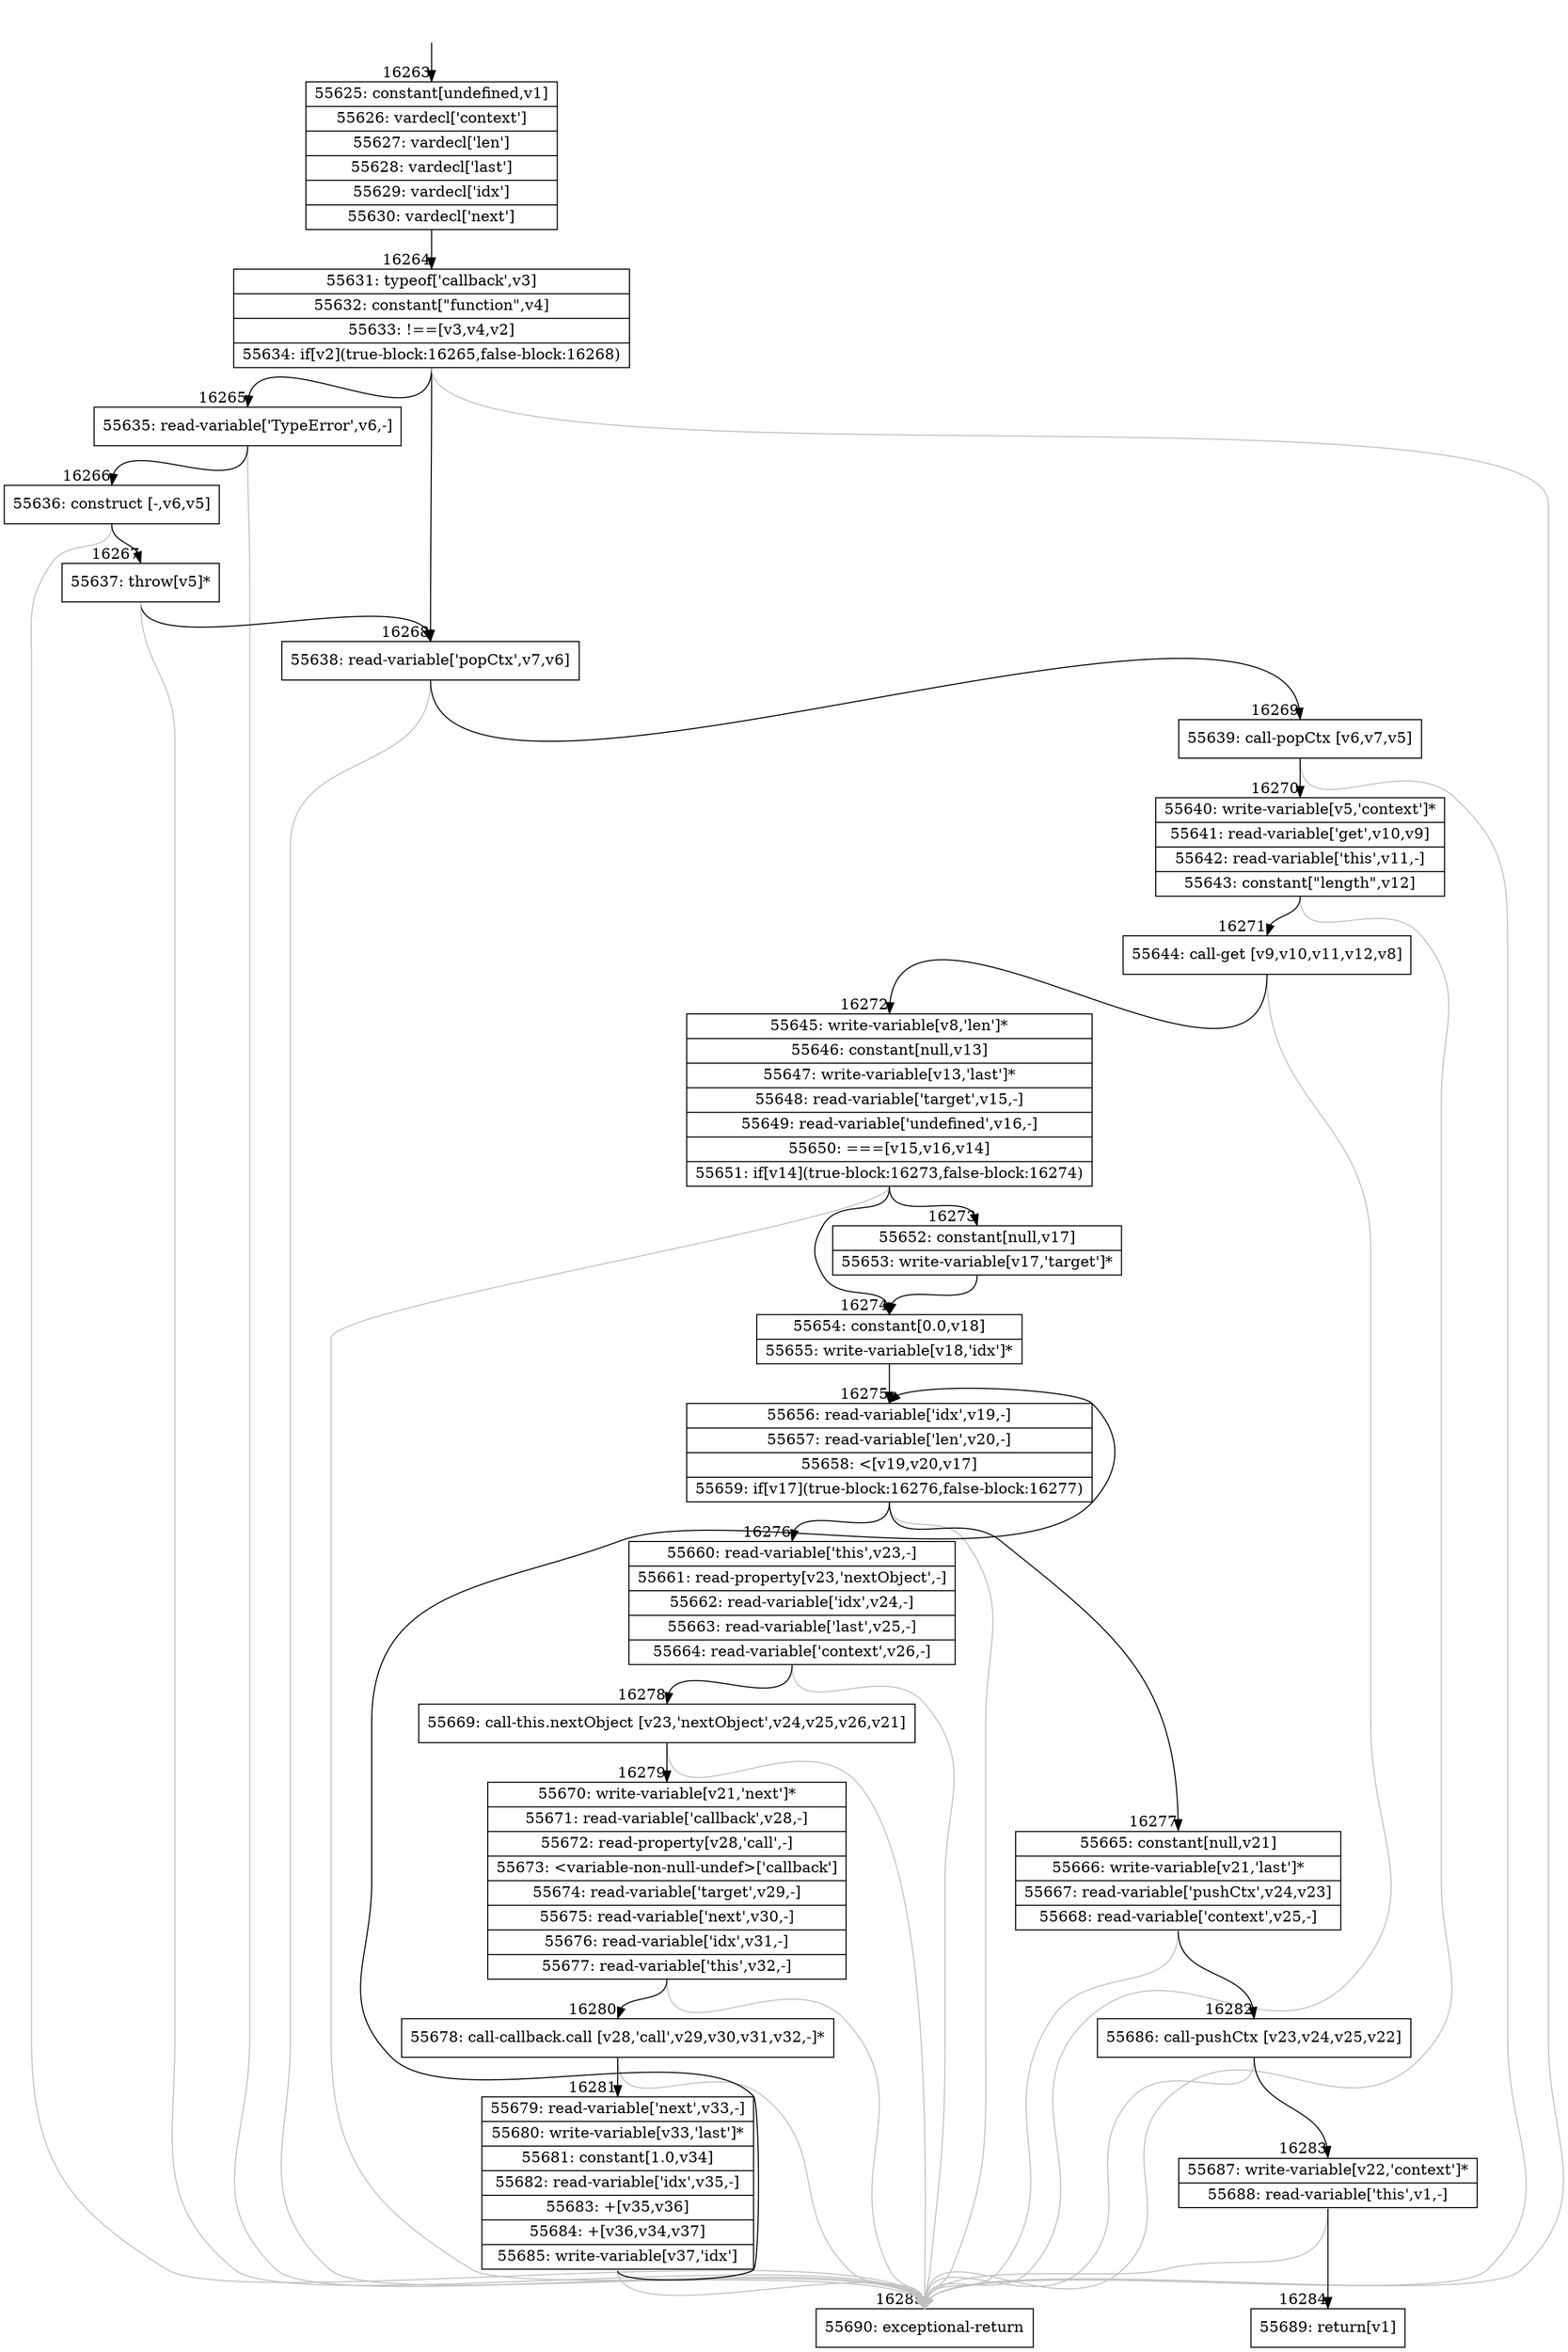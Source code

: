 digraph {
rankdir="TD"
BB_entry1384[shape=none,label=""];
BB_entry1384 -> BB16263 [tailport=s, headport=n, headlabel="    16263"]
BB16263 [shape=record label="{55625: constant[undefined,v1]|55626: vardecl['context']|55627: vardecl['len']|55628: vardecl['last']|55629: vardecl['idx']|55630: vardecl['next']}" ] 
BB16263 -> BB16264 [tailport=s, headport=n, headlabel="      16264"]
BB16264 [shape=record label="{55631: typeof['callback',v3]|55632: constant[\"function\",v4]|55633: !==[v3,v4,v2]|55634: if[v2](true-block:16265,false-block:16268)}" ] 
BB16264 -> BB16265 [tailport=s, headport=n, headlabel="      16265"]
BB16264 -> BB16268 [tailport=s, headport=n, headlabel="      16268"]
BB16264 -> BB16285 [tailport=s, headport=n, color=gray, headlabel="      16285"]
BB16265 [shape=record label="{55635: read-variable['TypeError',v6,-]}" ] 
BB16265 -> BB16266 [tailport=s, headport=n, headlabel="      16266"]
BB16265 -> BB16285 [tailport=s, headport=n, color=gray]
BB16266 [shape=record label="{55636: construct [-,v6,v5]}" ] 
BB16266 -> BB16267 [tailport=s, headport=n, headlabel="      16267"]
BB16266 -> BB16285 [tailport=s, headport=n, color=gray]
BB16267 [shape=record label="{55637: throw[v5]*}" ] 
BB16267 -> BB16268 [tailport=s, headport=n]
BB16267 -> BB16285 [tailport=s, headport=n, color=gray]
BB16268 [shape=record label="{55638: read-variable['popCtx',v7,v6]}" ] 
BB16268 -> BB16269 [tailport=s, headport=n, headlabel="      16269"]
BB16268 -> BB16285 [tailport=s, headport=n, color=gray]
BB16269 [shape=record label="{55639: call-popCtx [v6,v7,v5]}" ] 
BB16269 -> BB16270 [tailport=s, headport=n, headlabel="      16270"]
BB16269 -> BB16285 [tailport=s, headport=n, color=gray]
BB16270 [shape=record label="{55640: write-variable[v5,'context']*|55641: read-variable['get',v10,v9]|55642: read-variable['this',v11,-]|55643: constant[\"length\",v12]}" ] 
BB16270 -> BB16271 [tailport=s, headport=n, headlabel="      16271"]
BB16270 -> BB16285 [tailport=s, headport=n, color=gray]
BB16271 [shape=record label="{55644: call-get [v9,v10,v11,v12,v8]}" ] 
BB16271 -> BB16272 [tailport=s, headport=n, headlabel="      16272"]
BB16271 -> BB16285 [tailport=s, headport=n, color=gray]
BB16272 [shape=record label="{55645: write-variable[v8,'len']*|55646: constant[null,v13]|55647: write-variable[v13,'last']*|55648: read-variable['target',v15,-]|55649: read-variable['undefined',v16,-]|55650: ===[v15,v16,v14]|55651: if[v14](true-block:16273,false-block:16274)}" ] 
BB16272 -> BB16273 [tailport=s, headport=n, headlabel="      16273"]
BB16272 -> BB16274 [tailport=s, headport=n, headlabel="      16274"]
BB16272 -> BB16285 [tailport=s, headport=n, color=gray]
BB16273 [shape=record label="{55652: constant[null,v17]|55653: write-variable[v17,'target']*}" ] 
BB16273 -> BB16274 [tailport=s, headport=n]
BB16274 [shape=record label="{55654: constant[0.0,v18]|55655: write-variable[v18,'idx']*}" ] 
BB16274 -> BB16275 [tailport=s, headport=n, headlabel="      16275"]
BB16275 [shape=record label="{55656: read-variable['idx',v19,-]|55657: read-variable['len',v20,-]|55658: \<[v19,v20,v17]|55659: if[v17](true-block:16276,false-block:16277)}" ] 
BB16275 -> BB16276 [tailport=s, headport=n, headlabel="      16276"]
BB16275 -> BB16277 [tailport=s, headport=n, headlabel="      16277"]
BB16275 -> BB16285 [tailport=s, headport=n, color=gray]
BB16276 [shape=record label="{55660: read-variable['this',v23,-]|55661: read-property[v23,'nextObject',-]|55662: read-variable['idx',v24,-]|55663: read-variable['last',v25,-]|55664: read-variable['context',v26,-]}" ] 
BB16276 -> BB16278 [tailport=s, headport=n, headlabel="      16278"]
BB16276 -> BB16285 [tailport=s, headport=n, color=gray]
BB16277 [shape=record label="{55665: constant[null,v21]|55666: write-variable[v21,'last']*|55667: read-variable['pushCtx',v24,v23]|55668: read-variable['context',v25,-]}" ] 
BB16277 -> BB16282 [tailport=s, headport=n, headlabel="      16282"]
BB16277 -> BB16285 [tailport=s, headport=n, color=gray]
BB16278 [shape=record label="{55669: call-this.nextObject [v23,'nextObject',v24,v25,v26,v21]}" ] 
BB16278 -> BB16279 [tailport=s, headport=n, headlabel="      16279"]
BB16278 -> BB16285 [tailport=s, headport=n, color=gray]
BB16279 [shape=record label="{55670: write-variable[v21,'next']*|55671: read-variable['callback',v28,-]|55672: read-property[v28,'call',-]|55673: \<variable-non-null-undef\>['callback']|55674: read-variable['target',v29,-]|55675: read-variable['next',v30,-]|55676: read-variable['idx',v31,-]|55677: read-variable['this',v32,-]}" ] 
BB16279 -> BB16280 [tailport=s, headport=n, headlabel="      16280"]
BB16279 -> BB16285 [tailport=s, headport=n, color=gray]
BB16280 [shape=record label="{55678: call-callback.call [v28,'call',v29,v30,v31,v32,-]*}" ] 
BB16280 -> BB16281 [tailport=s, headport=n, headlabel="      16281"]
BB16280 -> BB16285 [tailport=s, headport=n, color=gray]
BB16281 [shape=record label="{55679: read-variable['next',v33,-]|55680: write-variable[v33,'last']*|55681: constant[1.0,v34]|55682: read-variable['idx',v35,-]|55683: +[v35,v36]|55684: +[v36,v34,v37]|55685: write-variable[v37,'idx']}" ] 
BB16281 -> BB16275 [tailport=s, headport=n]
BB16281 -> BB16285 [tailport=s, headport=n, color=gray]
BB16282 [shape=record label="{55686: call-pushCtx [v23,v24,v25,v22]}" ] 
BB16282 -> BB16283 [tailport=s, headport=n, headlabel="      16283"]
BB16282 -> BB16285 [tailport=s, headport=n, color=gray]
BB16283 [shape=record label="{55687: write-variable[v22,'context']*|55688: read-variable['this',v1,-]}" ] 
BB16283 -> BB16284 [tailport=s, headport=n, headlabel="      16284"]
BB16283 -> BB16285 [tailport=s, headport=n, color=gray]
BB16284 [shape=record label="{55689: return[v1]}" ] 
BB16285 [shape=record label="{55690: exceptional-return}" ] 
//#$~ 30327
}
